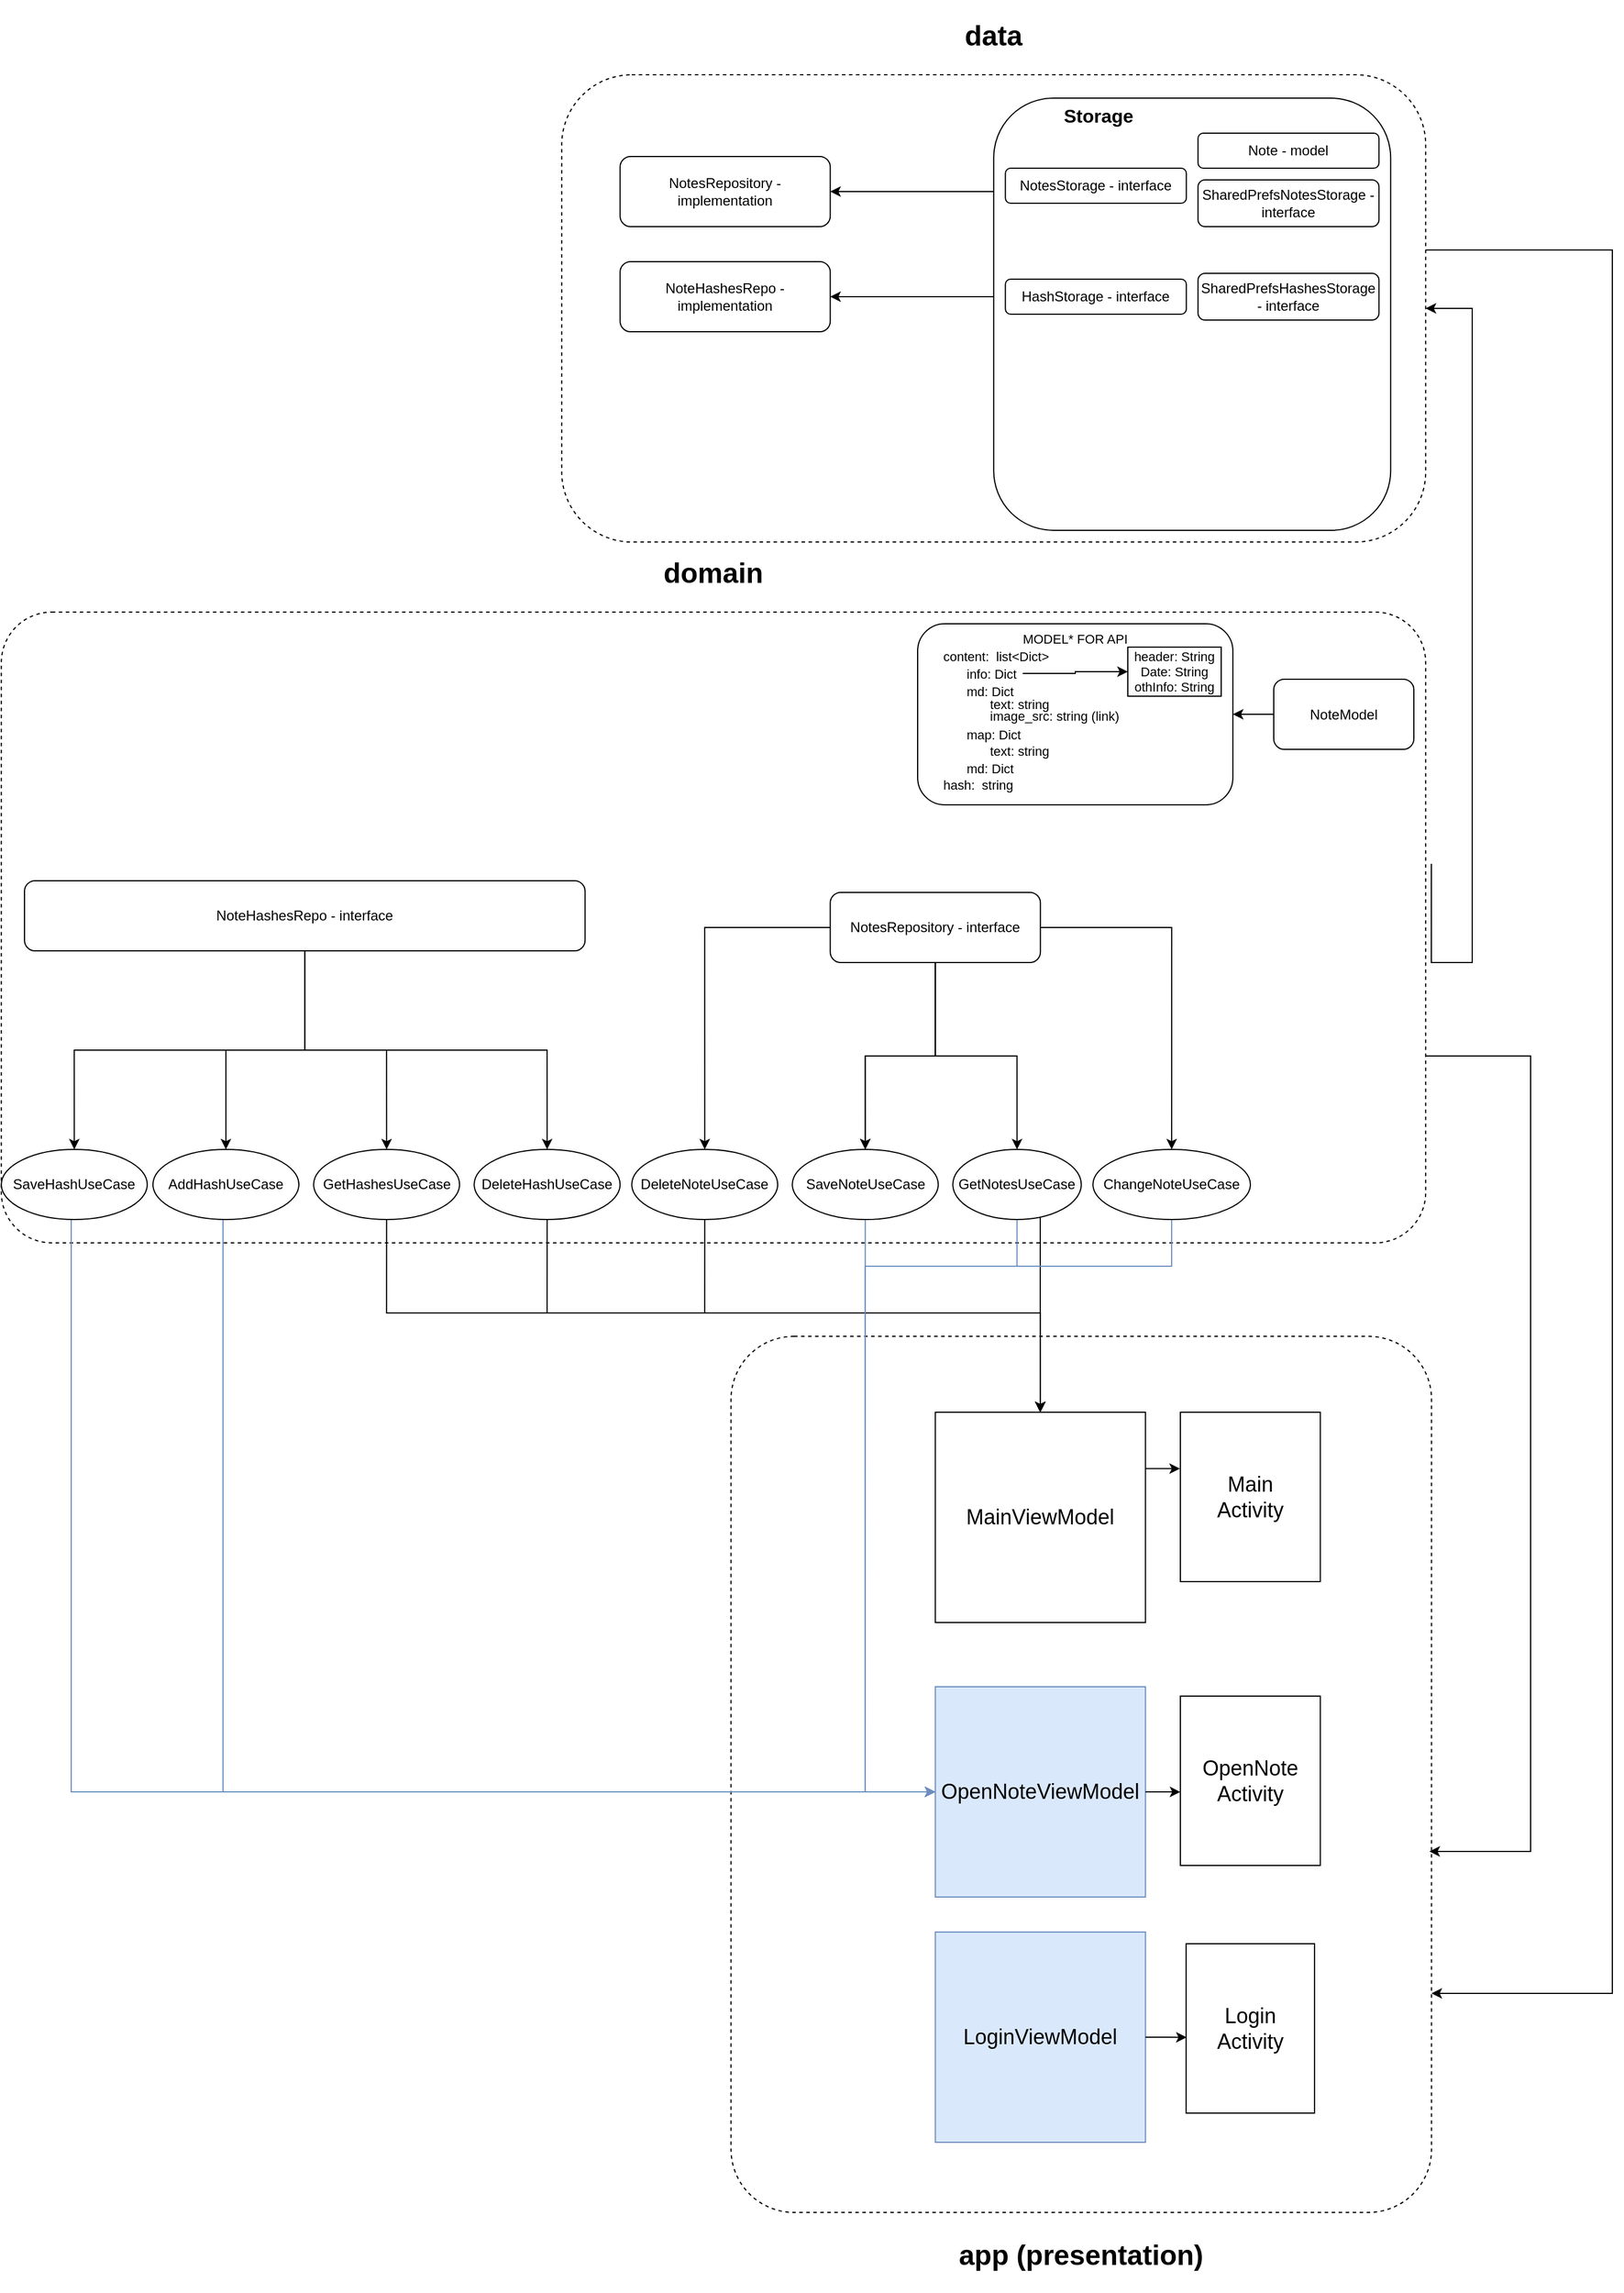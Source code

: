 <mxfile version="24.7.5">
  <diagram name="Page-1" id="bWyQzHT7sADIjTcHKPr8">
    <mxGraphModel dx="4901" dy="3580" grid="1" gridSize="10" guides="1" tooltips="1" connect="1" arrows="1" fold="1" page="1" pageScale="1" pageWidth="850" pageHeight="1100" math="0" shadow="0">
      <root>
        <mxCell id="0" />
        <mxCell id="1" parent="0" />
        <mxCell id="whq08JJ1iCR2-VEgyyAB-30" style="edgeStyle=orthogonalEdgeStyle;rounded=0;orthogonalLoop=1;jettySize=auto;html=1;entryX=1;entryY=0.5;entryDx=0;entryDy=0;exitX=1.004;exitY=0.399;exitDx=0;exitDy=0;exitPerimeter=0;" parent="1" source="whq08JJ1iCR2-VEgyyAB-1" target="whq08JJ1iCR2-VEgyyAB-4" edge="1">
          <mxGeometry relative="1" as="geometry">
            <mxPoint x="630.14" y="-606.842" as="targetPoint" />
            <Array as="points">
              <mxPoint x="630" y="-150" />
              <mxPoint x="630" y="-710" />
              <mxPoint x="590" y="-710" />
            </Array>
          </mxGeometry>
        </mxCell>
        <mxCell id="whq08JJ1iCR2-VEgyyAB-1" value="&lt;h1&gt;domain&lt;/h1&gt;" style="rounded=1;whiteSpace=wrap;html=1;arcSize=8;glass=0;shadow=0;dashed=1;verticalAlign=bottom;labelPosition=center;verticalLabelPosition=top;align=center;" parent="1" vertex="1">
          <mxGeometry x="-629.86" y="-450" width="1220" height="540" as="geometry" />
        </mxCell>
        <mxCell id="whq08JJ1iCR2-VEgyyAB-2" value="&lt;h1&gt;&lt;br&gt;&lt;/h1&gt;" style="text;html=1;align=center;verticalAlign=middle;whiteSpace=wrap;rounded=0;" parent="1" vertex="1">
          <mxGeometry x="-237.36" y="-300" width="60" height="30" as="geometry" />
        </mxCell>
        <mxCell id="whq08JJ1iCR2-VEgyyAB-3" value="&lt;h1&gt;app (presentation)&lt;/h1&gt;" style="rounded=1;whiteSpace=wrap;html=1;dashed=1;labelPosition=center;verticalLabelPosition=bottom;align=center;verticalAlign=top;arcSize=9;" parent="1" vertex="1">
          <mxGeometry x="-4.86" y="170" width="600" height="750" as="geometry" />
        </mxCell>
        <mxCell id="guHGlAooCnCdzS0gRjWN-18" style="edgeStyle=orthogonalEdgeStyle;rounded=0;orthogonalLoop=1;jettySize=auto;html=1;entryX=1;entryY=0.75;entryDx=0;entryDy=0;" parent="1" source="whq08JJ1iCR2-VEgyyAB-4" target="whq08JJ1iCR2-VEgyyAB-3" edge="1">
          <mxGeometry relative="1" as="geometry">
            <Array as="points">
              <mxPoint x="750" y="-760" />
              <mxPoint x="750" y="732" />
            </Array>
          </mxGeometry>
        </mxCell>
        <mxCell id="whq08JJ1iCR2-VEgyyAB-4" value="&lt;h1&gt;data&lt;/h1&gt;" style="rounded=1;whiteSpace=wrap;html=1;dashed=1;verticalAlign=bottom;labelPosition=center;verticalLabelPosition=top;align=center;" parent="1" vertex="1">
          <mxGeometry x="-149.86" y="-910" width="740" height="400" as="geometry" />
        </mxCell>
        <mxCell id="whq08JJ1iCR2-VEgyyAB-5" value="&lt;h1&gt;&lt;br&gt;&lt;/h1&gt;" style="text;html=1;align=center;verticalAlign=middle;whiteSpace=wrap;rounded=0;" parent="1" vertex="1">
          <mxGeometry x="12.64" y="500" width="195" height="65" as="geometry" />
        </mxCell>
        <mxCell id="whq08JJ1iCR2-VEgyyAB-6" value="&lt;h1&gt;&lt;br&gt;&lt;/h1&gt;" style="text;html=1;align=center;verticalAlign=middle;whiteSpace=wrap;rounded=0;" parent="1" vertex="1">
          <mxGeometry x="-97.36" y="-900" width="60" height="30" as="geometry" />
        </mxCell>
        <mxCell id="whq08JJ1iCR2-VEgyyAB-7" value="MainViewModel" style="whiteSpace=wrap;html=1;aspect=fixed;fontSize=18;" parent="1" vertex="1">
          <mxGeometry x="170.14" y="235" width="180" height="180" as="geometry" />
        </mxCell>
        <mxCell id="whq08JJ1iCR2-VEgyyAB-10" value="&lt;div&gt;Main&lt;/div&gt;Activity" style="rounded=0;whiteSpace=wrap;html=1;fontSize=18;" parent="1" vertex="1">
          <mxGeometry x="380" y="235" width="119.86" height="145" as="geometry" />
        </mxCell>
        <mxCell id="whq08JJ1iCR2-VEgyyAB-11" style="edgeStyle=orthogonalEdgeStyle;rounded=0;orthogonalLoop=1;jettySize=auto;html=1;entryX=-0.003;entryY=0.333;entryDx=0;entryDy=0;entryPerimeter=0;" parent="1" source="whq08JJ1iCR2-VEgyyAB-7" target="whq08JJ1iCR2-VEgyyAB-10" edge="1">
          <mxGeometry relative="1" as="geometry">
            <Array as="points">
              <mxPoint x="370" y="283" />
            </Array>
          </mxGeometry>
        </mxCell>
        <mxCell id="guHGlAooCnCdzS0gRjWN-5" style="edgeStyle=orthogonalEdgeStyle;rounded=0;orthogonalLoop=1;jettySize=auto;html=1;" parent="1" source="whq08JJ1iCR2-VEgyyAB-12" target="whq08JJ1iCR2-VEgyyAB-7" edge="1">
          <mxGeometry relative="1" as="geometry">
            <Array as="points">
              <mxPoint x="260" y="110" />
              <mxPoint x="260" y="110" />
            </Array>
          </mxGeometry>
        </mxCell>
        <mxCell id="guHGlAooCnCdzS0gRjWN-19" style="edgeStyle=orthogonalEdgeStyle;rounded=0;orthogonalLoop=1;jettySize=auto;html=1;entryX=0;entryY=0.5;entryDx=0;entryDy=0;fillColor=#dae8fc;strokeColor=#6c8ebf;" parent="1" source="whq08JJ1iCR2-VEgyyAB-12" target="guHGlAooCnCdzS0gRjWN-1" edge="1">
          <mxGeometry relative="1" as="geometry">
            <Array as="points">
              <mxPoint x="240" y="110" />
              <mxPoint x="110" y="110" />
              <mxPoint x="110" y="560" />
            </Array>
          </mxGeometry>
        </mxCell>
        <mxCell id="whq08JJ1iCR2-VEgyyAB-12" value="GetNotesUseCase" style="ellipse;whiteSpace=wrap;html=1;" parent="1" vertex="1">
          <mxGeometry x="185.14" y="10" width="110" height="60" as="geometry" />
        </mxCell>
        <mxCell id="guHGlAooCnCdzS0gRjWN-3" style="edgeStyle=orthogonalEdgeStyle;rounded=0;orthogonalLoop=1;jettySize=auto;html=1;entryX=0;entryY=0.5;entryDx=0;entryDy=0;fillColor=#dae8fc;strokeColor=#6c8ebf;" parent="1" source="whq08JJ1iCR2-VEgyyAB-13" target="guHGlAooCnCdzS0gRjWN-1" edge="1">
          <mxGeometry relative="1" as="geometry">
            <Array as="points">
              <mxPoint x="110" y="560" />
            </Array>
          </mxGeometry>
        </mxCell>
        <mxCell id="whq08JJ1iCR2-VEgyyAB-13" value="SaveNoteUseCase" style="ellipse;whiteSpace=wrap;html=1;" parent="1" vertex="1">
          <mxGeometry x="47.64" y="10" width="125" height="60" as="geometry" />
        </mxCell>
        <mxCell id="whq08JJ1iCR2-VEgyyAB-16" style="edgeStyle=orthogonalEdgeStyle;rounded=0;orthogonalLoop=1;jettySize=auto;html=1;" parent="1" source="whq08JJ1iCR2-VEgyyAB-14" target="whq08JJ1iCR2-VEgyyAB-12" edge="1">
          <mxGeometry relative="1" as="geometry" />
        </mxCell>
        <mxCell id="whq08JJ1iCR2-VEgyyAB-17" style="edgeStyle=orthogonalEdgeStyle;rounded=0;orthogonalLoop=1;jettySize=auto;html=1;" parent="1" source="whq08JJ1iCR2-VEgyyAB-14" target="whq08JJ1iCR2-VEgyyAB-13" edge="1">
          <mxGeometry relative="1" as="geometry" />
        </mxCell>
        <mxCell id="wWPIFbEWPIT9Vw7m9ldX-19" value="" style="edgeStyle=orthogonalEdgeStyle;rounded=0;orthogonalLoop=1;jettySize=auto;html=1;" parent="1" source="whq08JJ1iCR2-VEgyyAB-14" target="whq08JJ1iCR2-VEgyyAB-13" edge="1">
          <mxGeometry relative="1" as="geometry" />
        </mxCell>
        <mxCell id="wphlWhMiPV-wiGUeDlHB-4" style="edgeStyle=orthogonalEdgeStyle;rounded=0;orthogonalLoop=1;jettySize=auto;html=1;" parent="1" source="whq08JJ1iCR2-VEgyyAB-14" target="wphlWhMiPV-wiGUeDlHB-2" edge="1">
          <mxGeometry relative="1" as="geometry" />
        </mxCell>
        <mxCell id="guHGlAooCnCdzS0gRjWN-21" style="edgeStyle=orthogonalEdgeStyle;rounded=0;orthogonalLoop=1;jettySize=auto;html=1;entryX=0.5;entryY=0;entryDx=0;entryDy=0;" parent="1" source="whq08JJ1iCR2-VEgyyAB-14" target="guHGlAooCnCdzS0gRjWN-20" edge="1">
          <mxGeometry relative="1" as="geometry" />
        </mxCell>
        <mxCell id="whq08JJ1iCR2-VEgyyAB-14" value="NotesRepository - interface" style="rounded=1;whiteSpace=wrap;html=1;" parent="1" vertex="1">
          <mxGeometry x="80.14" y="-210" width="180" height="60" as="geometry" />
        </mxCell>
        <mxCell id="whq08JJ1iCR2-VEgyyAB-15" value="NotesRepository - implementation" style="rounded=1;whiteSpace=wrap;html=1;" parent="1" vertex="1">
          <mxGeometry x="-99.86" y="-840" width="180" height="60" as="geometry" />
        </mxCell>
        <mxCell id="jmoVQ-IMrTNf5DN8KQbV-14" style="edgeStyle=orthogonalEdgeStyle;rounded=0;orthogonalLoop=1;jettySize=auto;html=1;" edge="1" parent="1" source="whq08JJ1iCR2-VEgyyAB-18" target="jmoVQ-IMrTNf5DN8KQbV-1">
          <mxGeometry relative="1" as="geometry" />
        </mxCell>
        <mxCell id="whq08JJ1iCR2-VEgyyAB-18" value="NoteModel" style="rounded=1;whiteSpace=wrap;html=1;" parent="1" vertex="1">
          <mxGeometry x="460" y="-392.5" width="120" height="60" as="geometry" />
        </mxCell>
        <mxCell id="whq08JJ1iCR2-VEgyyAB-25" style="edgeStyle=orthogonalEdgeStyle;rounded=0;orthogonalLoop=1;jettySize=auto;html=1;entryX=0.997;entryY=0.588;entryDx=0;entryDy=0;entryPerimeter=0;" parent="1" source="whq08JJ1iCR2-VEgyyAB-1" target="whq08JJ1iCR2-VEgyyAB-3" edge="1">
          <mxGeometry relative="1" as="geometry">
            <Array as="points">
              <mxPoint x="680" y="-70" />
              <mxPoint x="680" y="611" />
            </Array>
          </mxGeometry>
        </mxCell>
        <mxCell id="whq08JJ1iCR2-VEgyyAB-33" style="edgeStyle=orthogonalEdgeStyle;rounded=0;orthogonalLoop=1;jettySize=auto;html=1;" parent="1" source="whq08JJ1iCR2-VEgyyAB-31" target="whq08JJ1iCR2-VEgyyAB-15" edge="1">
          <mxGeometry relative="1" as="geometry">
            <Array as="points">
              <mxPoint x="160.14" y="-810" />
              <mxPoint x="160.14" y="-810" />
            </Array>
          </mxGeometry>
        </mxCell>
        <mxCell id="wWPIFbEWPIT9Vw7m9ldX-11" style="edgeStyle=orthogonalEdgeStyle;rounded=0;orthogonalLoop=1;jettySize=auto;html=1;entryX=1;entryY=0.5;entryDx=0;entryDy=0;" parent="1" source="whq08JJ1iCR2-VEgyyAB-31" target="wWPIFbEWPIT9Vw7m9ldX-9" edge="1">
          <mxGeometry relative="1" as="geometry">
            <Array as="points">
              <mxPoint x="190.14" y="-720" />
              <mxPoint x="190.14" y="-720" />
            </Array>
          </mxGeometry>
        </mxCell>
        <mxCell id="whq08JJ1iCR2-VEgyyAB-31" value="" style="rounded=1;whiteSpace=wrap;html=1;" parent="1" vertex="1">
          <mxGeometry x="220.14" y="-890" width="340" height="370" as="geometry" />
        </mxCell>
        <mxCell id="whq08JJ1iCR2-VEgyyAB-32" value="&lt;font style=&quot;font-size: 16px;&quot;&gt;&lt;b&gt;Storage&lt;/b&gt;&lt;/font&gt;" style="text;html=1;align=center;verticalAlign=middle;whiteSpace=wrap;rounded=0;" parent="1" vertex="1">
          <mxGeometry x="280.14" y="-890" width="60" height="30" as="geometry" />
        </mxCell>
        <mxCell id="whq08JJ1iCR2-VEgyyAB-34" value="Note - model" style="rounded=1;whiteSpace=wrap;html=1;" parent="1" vertex="1">
          <mxGeometry x="395.14" y="-860" width="155" height="30" as="geometry" />
        </mxCell>
        <mxCell id="whq08JJ1iCR2-VEgyyAB-35" value="NotesStorage - interface" style="rounded=1;whiteSpace=wrap;html=1;" parent="1" vertex="1">
          <mxGeometry x="230.14" y="-830" width="155" height="30" as="geometry" />
        </mxCell>
        <mxCell id="whq08JJ1iCR2-VEgyyAB-36" value="SharedPrefsNotesStorage - interface" style="rounded=1;whiteSpace=wrap;html=1;" parent="1" vertex="1">
          <mxGeometry x="395.14" y="-820" width="155" height="40" as="geometry" />
        </mxCell>
        <mxCell id="guHGlAooCnCdzS0gRjWN-12" style="edgeStyle=orthogonalEdgeStyle;rounded=0;orthogonalLoop=1;jettySize=auto;html=1;" parent="1" source="wWPIFbEWPIT9Vw7m9ldX-1" target="guHGlAooCnCdzS0gRjWN-11" edge="1">
          <mxGeometry relative="1" as="geometry" />
        </mxCell>
        <mxCell id="guHGlAooCnCdzS0gRjWN-13" style="edgeStyle=orthogonalEdgeStyle;rounded=0;orthogonalLoop=1;jettySize=auto;html=1;" parent="1" source="wWPIFbEWPIT9Vw7m9ldX-1" target="wphlWhMiPV-wiGUeDlHB-9" edge="1">
          <mxGeometry relative="1" as="geometry" />
        </mxCell>
        <mxCell id="guHGlAooCnCdzS0gRjWN-14" style="edgeStyle=orthogonalEdgeStyle;rounded=0;orthogonalLoop=1;jettySize=auto;html=1;" parent="1" source="wWPIFbEWPIT9Vw7m9ldX-1" target="wWPIFbEWPIT9Vw7m9ldX-2" edge="1">
          <mxGeometry relative="1" as="geometry" />
        </mxCell>
        <mxCell id="guHGlAooCnCdzS0gRjWN-15" style="edgeStyle=orthogonalEdgeStyle;rounded=0;orthogonalLoop=1;jettySize=auto;html=1;" parent="1" source="wWPIFbEWPIT9Vw7m9ldX-1" target="wWPIFbEWPIT9Vw7m9ldX-16" edge="1">
          <mxGeometry relative="1" as="geometry" />
        </mxCell>
        <mxCell id="wWPIFbEWPIT9Vw7m9ldX-1" value="NoteHashesRepo - interface" style="rounded=1;whiteSpace=wrap;html=1;" parent="1" vertex="1">
          <mxGeometry x="-610" y="-220" width="480.14" height="60" as="geometry" />
        </mxCell>
        <mxCell id="guHGlAooCnCdzS0gRjWN-8" style="edgeStyle=orthogonalEdgeStyle;rounded=0;orthogonalLoop=1;jettySize=auto;html=1;" parent="1" source="wWPIFbEWPIT9Vw7m9ldX-2" target="whq08JJ1iCR2-VEgyyAB-7" edge="1">
          <mxGeometry relative="1" as="geometry">
            <Array as="points">
              <mxPoint x="-300" y="150" />
              <mxPoint x="260" y="150" />
            </Array>
          </mxGeometry>
        </mxCell>
        <mxCell id="wWPIFbEWPIT9Vw7m9ldX-2" value="GetHashesUseCase" style="ellipse;whiteSpace=wrap;html=1;" parent="1" vertex="1">
          <mxGeometry x="-362.36" y="10" width="125" height="60" as="geometry" />
        </mxCell>
        <mxCell id="wWPIFbEWPIT9Vw7m9ldX-9" value="NoteHashesRepo - implementation" style="rounded=1;whiteSpace=wrap;html=1;" parent="1" vertex="1">
          <mxGeometry x="-99.86" y="-750" width="180" height="60" as="geometry" />
        </mxCell>
        <mxCell id="wWPIFbEWPIT9Vw7m9ldX-10" value="HashStorage - interface" style="rounded=1;whiteSpace=wrap;html=1;" parent="1" vertex="1">
          <mxGeometry x="230.14" y="-735" width="155" height="30" as="geometry" />
        </mxCell>
        <mxCell id="wWPIFbEWPIT9Vw7m9ldX-12" value="SharedPrefsHashesStorage - interface" style="rounded=1;whiteSpace=wrap;html=1;" parent="1" vertex="1">
          <mxGeometry x="395.14" y="-740" width="155" height="40" as="geometry" />
        </mxCell>
        <mxCell id="guHGlAooCnCdzS0gRjWN-7" style="edgeStyle=orthogonalEdgeStyle;rounded=0;orthogonalLoop=1;jettySize=auto;html=1;entryX=0.5;entryY=0;entryDx=0;entryDy=0;" parent="1" source="wWPIFbEWPIT9Vw7m9ldX-16" target="whq08JJ1iCR2-VEgyyAB-7" edge="1">
          <mxGeometry relative="1" as="geometry">
            <Array as="points">
              <mxPoint x="-162" y="150" />
              <mxPoint x="260" y="150" />
            </Array>
          </mxGeometry>
        </mxCell>
        <mxCell id="wWPIFbEWPIT9Vw7m9ldX-16" value="DeleteHashUseCase" style="ellipse;whiteSpace=wrap;html=1;" parent="1" vertex="1">
          <mxGeometry x="-224.86" y="10" width="125" height="60" as="geometry" />
        </mxCell>
        <mxCell id="guHGlAooCnCdzS0gRjWN-6" style="edgeStyle=orthogonalEdgeStyle;rounded=0;orthogonalLoop=1;jettySize=auto;html=1;" parent="1" source="wphlWhMiPV-wiGUeDlHB-2" target="whq08JJ1iCR2-VEgyyAB-7" edge="1">
          <mxGeometry relative="1" as="geometry">
            <Array as="points">
              <mxPoint x="-27" y="150" />
              <mxPoint x="260" y="150" />
            </Array>
          </mxGeometry>
        </mxCell>
        <mxCell id="wphlWhMiPV-wiGUeDlHB-2" value="Dele&lt;span style=&quot;background-color: initial;&quot;&gt;teNoteUseCase&lt;/span&gt;" style="ellipse;whiteSpace=wrap;html=1;" parent="1" vertex="1">
          <mxGeometry x="-89.86" y="10" width="125" height="60" as="geometry" />
        </mxCell>
        <mxCell id="guHGlAooCnCdzS0gRjWN-9" style="edgeStyle=orthogonalEdgeStyle;rounded=0;orthogonalLoop=1;jettySize=auto;html=1;entryX=0;entryY=0.5;entryDx=0;entryDy=0;fillColor=#dae8fc;strokeColor=#6c8ebf;" parent="1" source="wphlWhMiPV-wiGUeDlHB-9" target="guHGlAooCnCdzS0gRjWN-1" edge="1">
          <mxGeometry relative="1" as="geometry">
            <Array as="points">
              <mxPoint x="-570" y="560" />
            </Array>
          </mxGeometry>
        </mxCell>
        <mxCell id="wphlWhMiPV-wiGUeDlHB-9" value="SaveHashUseCase" style="ellipse;whiteSpace=wrap;html=1;" parent="1" vertex="1">
          <mxGeometry x="-629.86" y="10" width="125" height="60" as="geometry" />
        </mxCell>
        <mxCell id="guHGlAooCnCdzS0gRjWN-1" value="OpenNoteViewModel" style="whiteSpace=wrap;html=1;aspect=fixed;fontSize=18;fillColor=#dae8fc;strokeColor=#6c8ebf;" parent="1" vertex="1">
          <mxGeometry x="170.14" y="470" width="180" height="180" as="geometry" />
        </mxCell>
        <mxCell id="guHGlAooCnCdzS0gRjWN-2" value="OpenNote&lt;div&gt;&lt;/div&gt;&lt;div&gt;Activity&lt;/div&gt;" style="rounded=0;whiteSpace=wrap;html=1;fontSize=18;" parent="1" vertex="1">
          <mxGeometry x="380" y="478" width="119.86" height="145" as="geometry" />
        </mxCell>
        <mxCell id="guHGlAooCnCdzS0gRjWN-10" style="edgeStyle=orthogonalEdgeStyle;rounded=0;orthogonalLoop=1;jettySize=auto;html=1;entryX=0;entryY=0.566;entryDx=0;entryDy=0;entryPerimeter=0;" parent="1" source="guHGlAooCnCdzS0gRjWN-1" target="guHGlAooCnCdzS0gRjWN-2" edge="1">
          <mxGeometry relative="1" as="geometry" />
        </mxCell>
        <mxCell id="guHGlAooCnCdzS0gRjWN-16" style="edgeStyle=orthogonalEdgeStyle;rounded=0;orthogonalLoop=1;jettySize=auto;html=1;entryX=0;entryY=0.5;entryDx=0;entryDy=0;fillColor=#dae8fc;strokeColor=#6c8ebf;" parent="1" source="guHGlAooCnCdzS0gRjWN-11" target="guHGlAooCnCdzS0gRjWN-1" edge="1">
          <mxGeometry relative="1" as="geometry">
            <Array as="points">
              <mxPoint x="-440" y="560" />
            </Array>
          </mxGeometry>
        </mxCell>
        <mxCell id="guHGlAooCnCdzS0gRjWN-11" value="AddHashUseCase" style="ellipse;whiteSpace=wrap;html=1;" parent="1" vertex="1">
          <mxGeometry x="-500" y="10" width="125" height="60" as="geometry" />
        </mxCell>
        <mxCell id="guHGlAooCnCdzS0gRjWN-22" style="edgeStyle=orthogonalEdgeStyle;rounded=0;orthogonalLoop=1;jettySize=auto;html=1;entryX=0;entryY=0.5;entryDx=0;entryDy=0;fillColor=#dae8fc;strokeColor=#6c8ebf;" parent="1" source="guHGlAooCnCdzS0gRjWN-20" target="guHGlAooCnCdzS0gRjWN-1" edge="1">
          <mxGeometry relative="1" as="geometry">
            <Array as="points">
              <mxPoint x="373" y="110" />
              <mxPoint x="110" y="110" />
              <mxPoint x="110" y="560" />
            </Array>
          </mxGeometry>
        </mxCell>
        <mxCell id="guHGlAooCnCdzS0gRjWN-20" value="ChangeNoteUseCase" style="ellipse;whiteSpace=wrap;html=1;" parent="1" vertex="1">
          <mxGeometry x="305.14" y="10" width="134.86" height="60" as="geometry" />
        </mxCell>
        <mxCell id="guHGlAooCnCdzS0gRjWN-23" value="LoginViewModel" style="whiteSpace=wrap;html=1;aspect=fixed;fontSize=18;fillColor=#dae8fc;strokeColor=#6c8ebf;" parent="1" vertex="1">
          <mxGeometry x="170.14" y="680" width="180" height="180" as="geometry" />
        </mxCell>
        <mxCell id="guHGlAooCnCdzS0gRjWN-24" value="Login&lt;div&gt;Activity&lt;/div&gt;" style="rounded=0;whiteSpace=wrap;html=1;fontSize=18;" parent="1" vertex="1">
          <mxGeometry x="384.93" y="690" width="110" height="145" as="geometry" />
        </mxCell>
        <mxCell id="guHGlAooCnCdzS0gRjWN-26" style="edgeStyle=orthogonalEdgeStyle;rounded=0;orthogonalLoop=1;jettySize=auto;html=1;entryX=0.004;entryY=0.553;entryDx=0;entryDy=0;entryPerimeter=0;" parent="1" source="guHGlAooCnCdzS0gRjWN-23" target="guHGlAooCnCdzS0gRjWN-24" edge="1">
          <mxGeometry relative="1" as="geometry" />
        </mxCell>
        <mxCell id="jmoVQ-IMrTNf5DN8KQbV-1" value="MODEL* FOR API" style="rounded=1;whiteSpace=wrap;html=1;align=center;verticalAlign=top;horizontal=1;fontSize=11;" vertex="1" parent="1">
          <mxGeometry x="155" y="-440" width="270" height="155" as="geometry" />
        </mxCell>
        <mxCell id="jmoVQ-IMrTNf5DN8KQbV-2" value="&lt;font style=&quot;font-size: 11px;&quot;&gt;content:&amp;nbsp; list&amp;lt;Dict&amp;gt;&lt;/font&gt;" style="text;html=1;align=left;verticalAlign=middle;whiteSpace=wrap;rounded=0;fontSize=11;" vertex="1" parent="1">
          <mxGeometry x="175" y="-420" width="100" height="15" as="geometry" />
        </mxCell>
        <mxCell id="jmoVQ-IMrTNf5DN8KQbV-13" style="edgeStyle=orthogonalEdgeStyle;rounded=0;orthogonalLoop=1;jettySize=auto;html=1;" edge="1" parent="1" source="jmoVQ-IMrTNf5DN8KQbV-4" target="jmoVQ-IMrTNf5DN8KQbV-12">
          <mxGeometry relative="1" as="geometry" />
        </mxCell>
        <mxCell id="jmoVQ-IMrTNf5DN8KQbV-4" value="&lt;font style=&quot;font-size: 11px;&quot;&gt;info: Dict&amp;nbsp;&lt;/font&gt;" style="text;html=1;align=left;verticalAlign=middle;whiteSpace=wrap;rounded=0;fontSize=11;" vertex="1" parent="1">
          <mxGeometry x="195" y="-405" width="50" height="15" as="geometry" />
        </mxCell>
        <mxCell id="jmoVQ-IMrTNf5DN8KQbV-5" value="&lt;font style=&quot;font-size: 11px;&quot;&gt;md: Dict&lt;/font&gt;" style="text;html=1;align=left;verticalAlign=middle;whiteSpace=wrap;rounded=0;fontSize=11;" vertex="1" parent="1">
          <mxGeometry x="195" y="-390" width="50" height="15" as="geometry" />
        </mxCell>
        <mxCell id="jmoVQ-IMrTNf5DN8KQbV-6" value="&lt;font style=&quot;font-size: 11px;&quot;&gt;map: Dict&lt;/font&gt;" style="text;html=1;align=left;verticalAlign=middle;whiteSpace=wrap;rounded=0;fontSize=11;" vertex="1" parent="1">
          <mxGeometry x="195" y="-354" width="50" height="18" as="geometry" />
        </mxCell>
        <mxCell id="jmoVQ-IMrTNf5DN8KQbV-7" value="&lt;font style=&quot;font-size: 11px;&quot;&gt;text: string&lt;/font&gt;" style="text;html=1;align=left;verticalAlign=middle;whiteSpace=wrap;rounded=0;fontSize=11;" vertex="1" parent="1">
          <mxGeometry x="215" y="-336" width="60" height="10" as="geometry" />
        </mxCell>
        <mxCell id="jmoVQ-IMrTNf5DN8KQbV-8" value="&lt;font style=&quot;font-size: 11px;&quot;&gt;image_src: string (link)&lt;/font&gt;" style="text;html=1;align=left;verticalAlign=middle;whiteSpace=wrap;rounded=0;fontSize=11;" vertex="1" parent="1">
          <mxGeometry x="215" y="-368" width="120" height="14" as="geometry" />
        </mxCell>
        <mxCell id="jmoVQ-IMrTNf5DN8KQbV-9" value="&lt;font style=&quot;font-size: 11px;&quot;&gt;md: Dict&lt;/font&gt;" style="text;html=1;align=left;verticalAlign=middle;whiteSpace=wrap;rounded=0;fontSize=11;" vertex="1" parent="1">
          <mxGeometry x="195" y="-323" width="50" height="13" as="geometry" />
        </mxCell>
        <mxCell id="jmoVQ-IMrTNf5DN8KQbV-10" value="&lt;font style=&quot;font-size: 11px;&quot;&gt;text: string&lt;/font&gt;" style="text;html=1;align=left;verticalAlign=middle;whiteSpace=wrap;rounded=0;fontSize=11;" vertex="1" parent="1">
          <mxGeometry x="215" y="-375" width="60" height="7" as="geometry" />
        </mxCell>
        <mxCell id="jmoVQ-IMrTNf5DN8KQbV-11" value="&lt;font style=&quot;font-size: 11px;&quot;&gt;hash:&amp;nbsp; string&lt;/font&gt;" style="text;html=1;align=left;verticalAlign=middle;whiteSpace=wrap;rounded=0;fontSize=11;" vertex="1" parent="1">
          <mxGeometry x="175" y="-310" width="70" height="15" as="geometry" />
        </mxCell>
        <mxCell id="jmoVQ-IMrTNf5DN8KQbV-12" value="header: String&lt;div style=&quot;font-size: 11px;&quot;&gt;Date: String&lt;br style=&quot;font-size: 11px;&quot;&gt;othInfo: String&lt;/div&gt;" style="whiteSpace=wrap;html=1;fontSize=11;" vertex="1" parent="1">
          <mxGeometry x="335" y="-420" width="80" height="42" as="geometry" />
        </mxCell>
      </root>
    </mxGraphModel>
  </diagram>
</mxfile>
